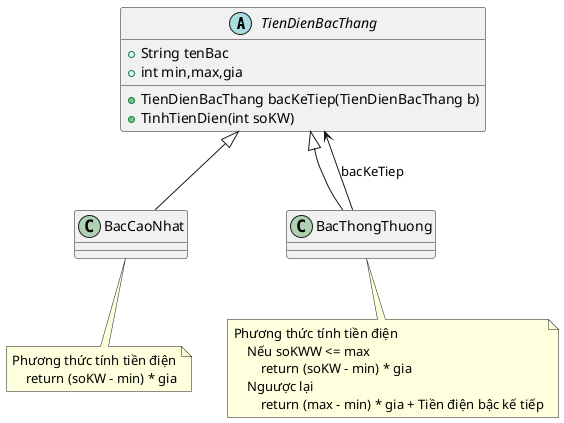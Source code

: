 @startuml
'https://plantuml.com/class-diagram

abstract class TienDienBacThang{
    + String tenBac
    + int min,max,gia
    + TienDienBacThang bacKeTiep(TienDienBacThang b)
    + TinhTienDien(int soKW)
}
TienDienBacThang <|-- BacCaoNhat
TienDienBacThang <|-- BacThongThuong
TienDienBacThang <-- BacThongThuong : bacKeTiep

note bottom of BacCaoNhat
    Phương thức tính tiền điện
        return (soKW - min) * gia
end note
note bottom of BacThongThuong
    Phương thức tính tiền điện
        Nếu soKWW <= max
            return (soKW - min) * gia
        Nguược lại
            return (max - min) * gia + Tiền điện bậc kế tiếp
end note
@enduml
